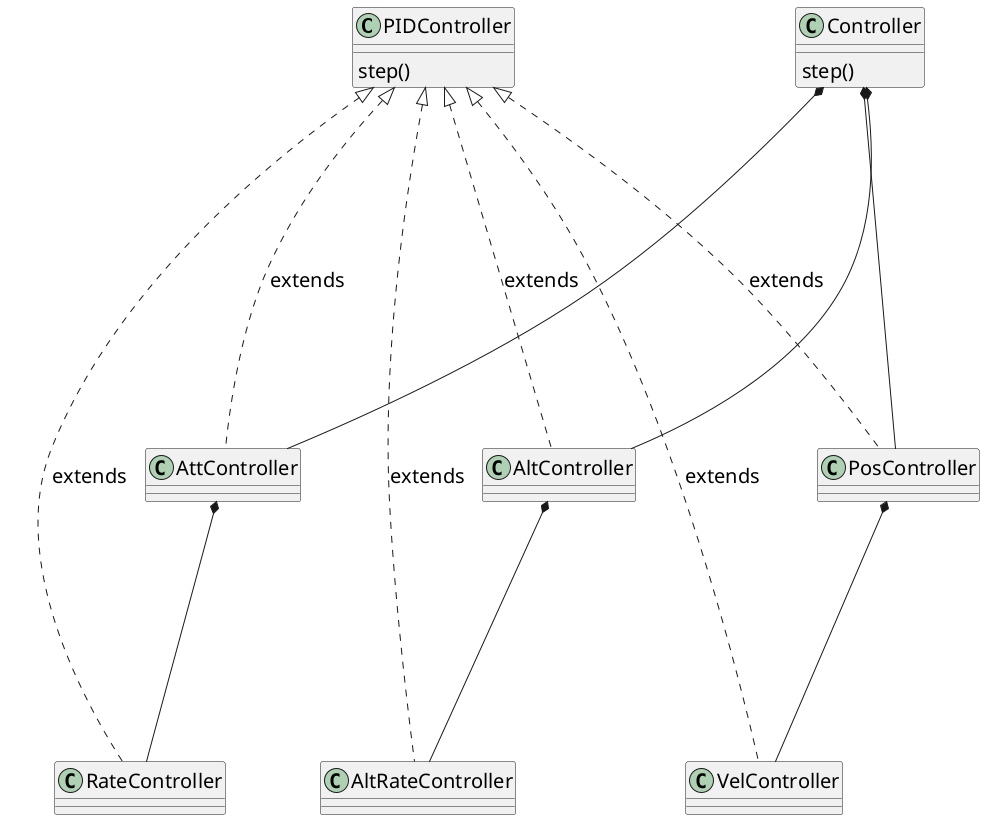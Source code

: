 @startuml
!pragma ratio 1.0

skinparam defaultFontSize 20

class PIDController {
    {field} 
    step()
}
class Controller {
    step()
}
class PosController
class VelController
class AttController
class RateController
class AltController
class AltRateController

PIDController <|.. AltController : extends
PIDController <|.. AltRateController : extends
PIDController <|.. AttController : extends
PIDController <|.. RateController : extends
PIDController <|.. PosController : extends
PIDController <|.. VelController : extends

Controller *-- AltController
AltController *-- AltRateController
Controller *-- PosController
PosController *-- VelController
Controller *-- AttController
AttController *-- RateController

@enduml
